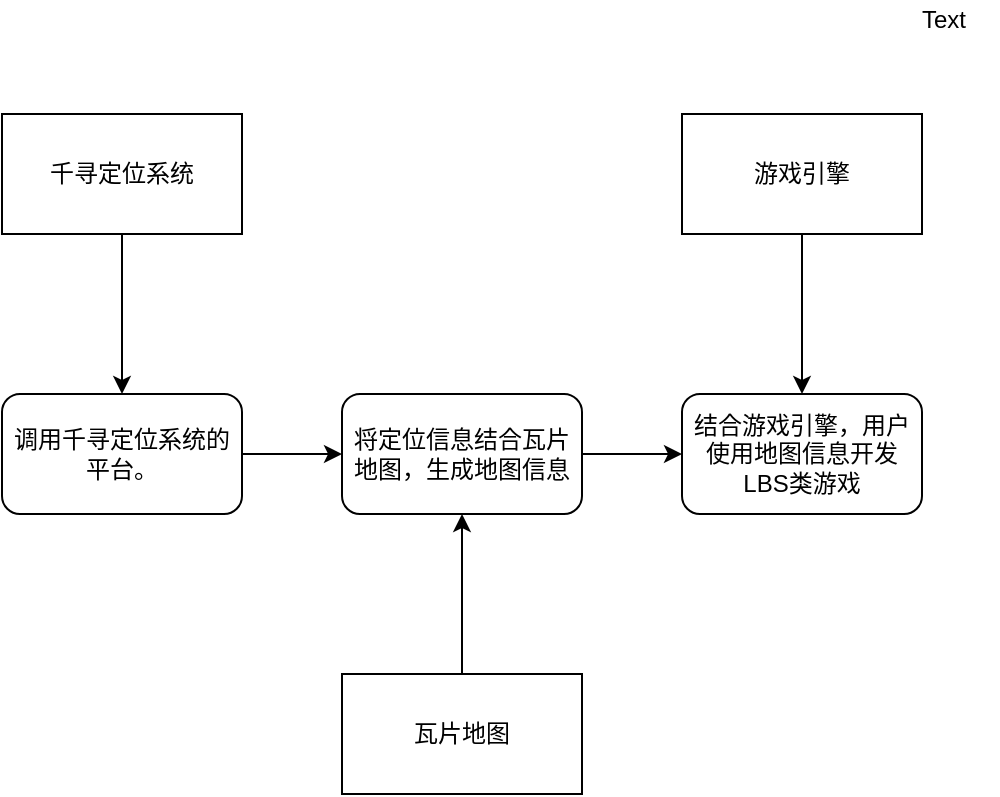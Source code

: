 <mxfile version="12.2.6" type="github" pages="1">
  <diagram name="Page-1" id="c7558073-3199-34d8-9f00-42111426c3f3">
    <mxGraphModel dx="963" dy="788" grid="1" gridSize="10" guides="1" tooltips="1" connect="1" arrows="1" fold="1" page="1" pageScale="1" pageWidth="826" pageHeight="1169" background="#ffffff" math="0" shadow="0">
      <root>
        <mxCell id="0"/>
        <mxCell id="1" parent="0"/>
        <mxCell id="hXZTD9RkqjNUyPjiNI0S-102" style="edgeStyle=orthogonalEdgeStyle;rounded=0;orthogonalLoop=1;jettySize=auto;html=1;entryX=0.5;entryY=0;entryDx=0;entryDy=0;" parent="1" source="hXZTD9RkqjNUyPjiNI0S-96" target="hXZTD9RkqjNUyPjiNI0S-101" edge="1">
          <mxGeometry relative="1" as="geometry"/>
        </mxCell>
        <mxCell id="hXZTD9RkqjNUyPjiNI0S-96" value="千寻定位系统" style="rounded=0;whiteSpace=wrap;html=1;" parent="1" vertex="1">
          <mxGeometry x="183" y="160" width="120" height="60" as="geometry"/>
        </mxCell>
        <mxCell id="hXZTD9RkqjNUyPjiNI0S-107" style="edgeStyle=orthogonalEdgeStyle;rounded=0;orthogonalLoop=1;jettySize=auto;html=1;entryX=0.5;entryY=1;entryDx=0;entryDy=0;" parent="1" source="hXZTD9RkqjNUyPjiNI0S-99" target="hXZTD9RkqjNUyPjiNI0S-105" edge="1">
          <mxGeometry relative="1" as="geometry"/>
        </mxCell>
        <mxCell id="hXZTD9RkqjNUyPjiNI0S-99" value="瓦片地图" style="rounded=0;whiteSpace=wrap;html=1;" parent="1" vertex="1">
          <mxGeometry x="353" y="440" width="120" height="60" as="geometry"/>
        </mxCell>
        <mxCell id="hXZTD9RkqjNUyPjiNI0S-106" style="edgeStyle=orthogonalEdgeStyle;rounded=0;orthogonalLoop=1;jettySize=auto;html=1;entryX=0;entryY=0.5;entryDx=0;entryDy=0;" parent="1" source="hXZTD9RkqjNUyPjiNI0S-101" target="hXZTD9RkqjNUyPjiNI0S-105" edge="1">
          <mxGeometry relative="1" as="geometry"/>
        </mxCell>
        <mxCell id="hXZTD9RkqjNUyPjiNI0S-101" value="调用千寻定位系统的平台。" style="rounded=1;whiteSpace=wrap;html=1;" parent="1" vertex="1">
          <mxGeometry x="183" y="300" width="120" height="60" as="geometry"/>
        </mxCell>
        <mxCell id="hXZTD9RkqjNUyPjiNI0S-109" style="edgeStyle=orthogonalEdgeStyle;rounded=0;orthogonalLoop=1;jettySize=auto;html=1;entryX=0;entryY=0.5;entryDx=0;entryDy=0;" parent="1" source="hXZTD9RkqjNUyPjiNI0S-105" target="hXZTD9RkqjNUyPjiNI0S-108" edge="1">
          <mxGeometry relative="1" as="geometry"/>
        </mxCell>
        <mxCell id="hXZTD9RkqjNUyPjiNI0S-105" value="将定位信息结合瓦片地图，生成地图信息" style="rounded=1;whiteSpace=wrap;html=1;" parent="1" vertex="1">
          <mxGeometry x="353" y="300" width="120" height="60" as="geometry"/>
        </mxCell>
        <mxCell id="hXZTD9RkqjNUyPjiNI0S-108" value="结合游戏引擎，用户使用地图信息开发LBS类游戏" style="rounded=1;whiteSpace=wrap;html=1;" parent="1" vertex="1">
          <mxGeometry x="523" y="300" width="120" height="60" as="geometry"/>
        </mxCell>
        <mxCell id="hXZTD9RkqjNUyPjiNI0S-111" style="edgeStyle=orthogonalEdgeStyle;rounded=0;orthogonalLoop=1;jettySize=auto;html=1;entryX=0.5;entryY=0;entryDx=0;entryDy=0;" parent="1" source="hXZTD9RkqjNUyPjiNI0S-110" target="hXZTD9RkqjNUyPjiNI0S-108" edge="1">
          <mxGeometry relative="1" as="geometry"/>
        </mxCell>
        <mxCell id="hXZTD9RkqjNUyPjiNI0S-110" value="游戏引擎" style="rounded=0;whiteSpace=wrap;html=1;" parent="1" vertex="1">
          <mxGeometry x="523" y="160" width="120" height="60" as="geometry"/>
        </mxCell>
        <mxCell id="STc5HAJt-eoo8IB0f-iY-1" value="Text" style="text;html=1;resizable=0;points=[];autosize=1;align=left;verticalAlign=top;spacingTop=-4;" vertex="1" parent="1">
          <mxGeometry x="641" y="103" width="40" height="20" as="geometry"/>
        </mxCell>
      </root>
    </mxGraphModel>
  </diagram>
</mxfile>

